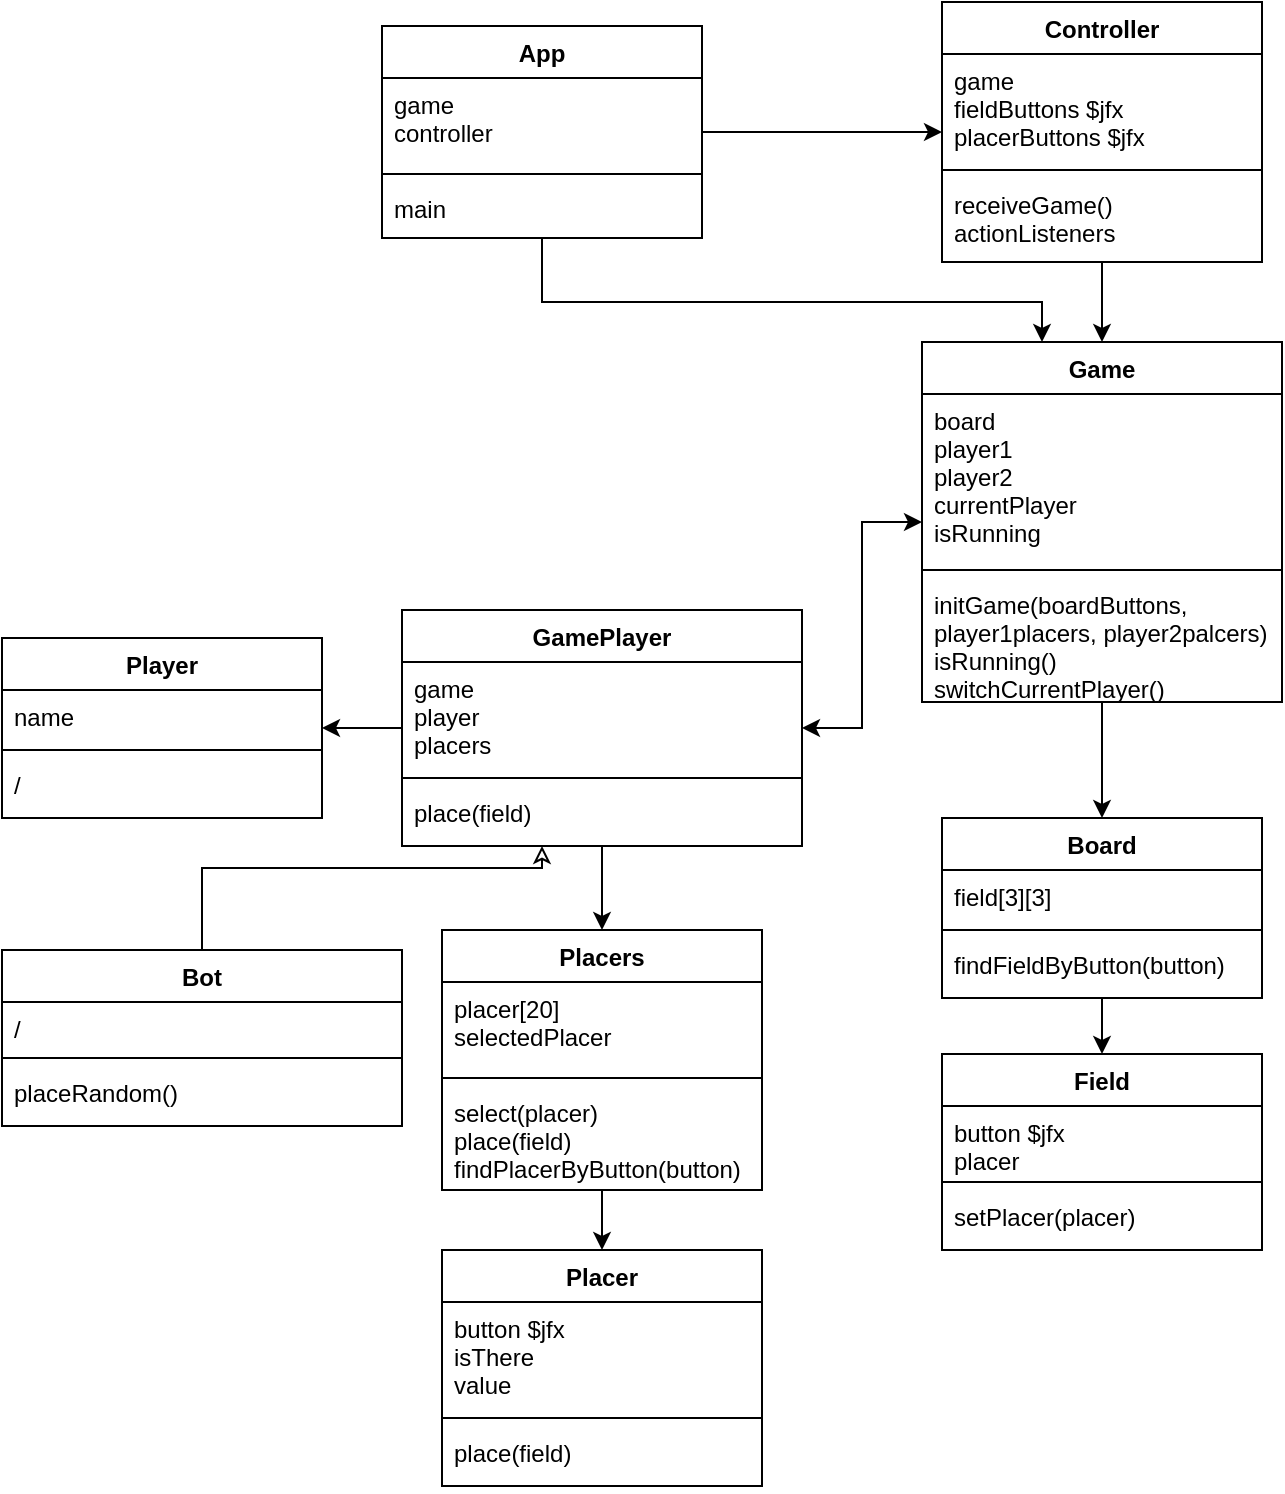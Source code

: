 <mxfile version="13.9.9" type="device"><diagram id="C5RBs43oDa-KdzZeNtuy" name="Page-1"><mxGraphModel dx="1182" dy="792" grid="1" gridSize="10" guides="1" tooltips="1" connect="1" arrows="1" fold="1" page="1" pageScale="1" pageWidth="827" pageHeight="1169" math="0" shadow="0"><root><mxCell id="WIyWlLk6GJQsqaUBKTNV-0"/><mxCell id="WIyWlLk6GJQsqaUBKTNV-1" parent="WIyWlLk6GJQsqaUBKTNV-0"/><mxCell id="V_XtUlrE618U3Vzqq6me-0" value="Player" style="swimlane;fontStyle=1;align=center;verticalAlign=top;childLayout=stackLayout;horizontal=1;startSize=26;horizontalStack=0;resizeParent=1;resizeParentMax=0;resizeLast=0;collapsible=1;marginBottom=0;" parent="WIyWlLk6GJQsqaUBKTNV-1" vertex="1"><mxGeometry x="80" y="358" width="160" height="90" as="geometry"/></mxCell><mxCell id="V_XtUlrE618U3Vzqq6me-1" value="name" style="text;strokeColor=none;fillColor=none;align=left;verticalAlign=top;spacingLeft=4;spacingRight=4;overflow=hidden;rotatable=0;points=[[0,0.5],[1,0.5]];portConstraint=eastwest;" parent="V_XtUlrE618U3Vzqq6me-0" vertex="1"><mxGeometry y="26" width="160" height="26" as="geometry"/></mxCell><mxCell id="V_XtUlrE618U3Vzqq6me-2" value="" style="line;strokeWidth=1;fillColor=none;align=left;verticalAlign=middle;spacingTop=-1;spacingLeft=3;spacingRight=3;rotatable=0;labelPosition=right;points=[];portConstraint=eastwest;" parent="V_XtUlrE618U3Vzqq6me-0" vertex="1"><mxGeometry y="52" width="160" height="8" as="geometry"/></mxCell><mxCell id="V_XtUlrE618U3Vzqq6me-3" value="/" style="text;strokeColor=none;fillColor=none;align=left;verticalAlign=top;spacingLeft=4;spacingRight=4;overflow=hidden;rotatable=0;points=[[0,0.5],[1,0.5]];portConstraint=eastwest;" parent="V_XtUlrE618U3Vzqq6me-0" vertex="1"><mxGeometry y="60" width="160" height="30" as="geometry"/></mxCell><mxCell id="V_XtUlrE618U3Vzqq6me-34" style="edgeStyle=orthogonalEdgeStyle;rounded=0;orthogonalLoop=1;jettySize=auto;html=1;endArrow=classic;endFill=1;" parent="WIyWlLk6GJQsqaUBKTNV-1" source="V_XtUlrE618U3Vzqq6me-4" target="V_XtUlrE618U3Vzqq6me-0" edge="1"><mxGeometry relative="1" as="geometry"/></mxCell><mxCell id="V_XtUlrE618U3Vzqq6me-38" style="edgeStyle=orthogonalEdgeStyle;rounded=0;orthogonalLoop=1;jettySize=auto;html=1;endArrow=classic;endFill=1;" parent="WIyWlLk6GJQsqaUBKTNV-1" source="V_XtUlrE618U3Vzqq6me-4" target="V_XtUlrE618U3Vzqq6me-24" edge="1"><mxGeometry relative="1" as="geometry"/></mxCell><mxCell id="V_XtUlrE618U3Vzqq6me-4" value="GamePlayer" style="swimlane;fontStyle=1;align=center;verticalAlign=top;childLayout=stackLayout;horizontal=1;startSize=26;horizontalStack=0;resizeParent=1;resizeParentMax=0;resizeLast=0;collapsible=1;marginBottom=0;" parent="WIyWlLk6GJQsqaUBKTNV-1" vertex="1"><mxGeometry x="280" y="344" width="200" height="118" as="geometry"><mxRectangle x="220" y="360" width="100" height="26" as="alternateBounds"/></mxGeometry></mxCell><mxCell id="V_XtUlrE618U3Vzqq6me-5" value="game&#10;player&#10;placers" style="text;strokeColor=none;fillColor=none;align=left;verticalAlign=top;spacingLeft=4;spacingRight=4;overflow=hidden;rotatable=0;points=[[0,0.5],[1,0.5]];portConstraint=eastwest;" parent="V_XtUlrE618U3Vzqq6me-4" vertex="1"><mxGeometry y="26" width="200" height="54" as="geometry"/></mxCell><mxCell id="V_XtUlrE618U3Vzqq6me-6" value="" style="line;strokeWidth=1;fillColor=none;align=left;verticalAlign=middle;spacingTop=-1;spacingLeft=3;spacingRight=3;rotatable=0;labelPosition=right;points=[];portConstraint=eastwest;" parent="V_XtUlrE618U3Vzqq6me-4" vertex="1"><mxGeometry y="80" width="200" height="8" as="geometry"/></mxCell><mxCell id="V_XtUlrE618U3Vzqq6me-7" value="place(field)" style="text;strokeColor=none;fillColor=none;align=left;verticalAlign=top;spacingLeft=4;spacingRight=4;overflow=hidden;rotatable=0;points=[[0,0.5],[1,0.5]];portConstraint=eastwest;" parent="V_XtUlrE618U3Vzqq6me-4" vertex="1"><mxGeometry y="88" width="200" height="30" as="geometry"/></mxCell><mxCell id="V_XtUlrE618U3Vzqq6me-8" value="Field" style="swimlane;fontStyle=1;align=center;verticalAlign=top;childLayout=stackLayout;horizontal=1;startSize=26;horizontalStack=0;resizeParent=1;resizeParentMax=0;resizeLast=0;collapsible=1;marginBottom=0;" parent="WIyWlLk6GJQsqaUBKTNV-1" vertex="1"><mxGeometry x="550" y="566" width="160" height="98" as="geometry"/></mxCell><mxCell id="V_XtUlrE618U3Vzqq6me-9" value="button $jfx&#10;placer" style="text;strokeColor=none;fillColor=none;align=left;verticalAlign=top;spacingLeft=4;spacingRight=4;overflow=hidden;rotatable=0;points=[[0,0.5],[1,0.5]];portConstraint=eastwest;" parent="V_XtUlrE618U3Vzqq6me-8" vertex="1"><mxGeometry y="26" width="160" height="34" as="geometry"/></mxCell><mxCell id="V_XtUlrE618U3Vzqq6me-10" value="" style="line;strokeWidth=1;fillColor=none;align=left;verticalAlign=middle;spacingTop=-1;spacingLeft=3;spacingRight=3;rotatable=0;labelPosition=right;points=[];portConstraint=eastwest;" parent="V_XtUlrE618U3Vzqq6me-8" vertex="1"><mxGeometry y="60" width="160" height="8" as="geometry"/></mxCell><mxCell id="V_XtUlrE618U3Vzqq6me-11" value="setPlacer(placer)" style="text;strokeColor=none;fillColor=none;align=left;verticalAlign=top;spacingLeft=4;spacingRight=4;overflow=hidden;rotatable=0;points=[[0,0.5],[1,0.5]];portConstraint=eastwest;" parent="V_XtUlrE618U3Vzqq6me-8" vertex="1"><mxGeometry y="68" width="160" height="30" as="geometry"/></mxCell><mxCell id="V_XtUlrE618U3Vzqq6me-37" style="edgeStyle=orthogonalEdgeStyle;rounded=0;orthogonalLoop=1;jettySize=auto;html=1;endArrow=classic;endFill=1;" parent="WIyWlLk6GJQsqaUBKTNV-1" source="V_XtUlrE618U3Vzqq6me-12" target="V_XtUlrE618U3Vzqq6me-8" edge="1"><mxGeometry relative="1" as="geometry"/></mxCell><mxCell id="V_XtUlrE618U3Vzqq6me-12" value="Board" style="swimlane;fontStyle=1;align=center;verticalAlign=top;childLayout=stackLayout;horizontal=1;startSize=26;horizontalStack=0;resizeParent=1;resizeParentMax=0;resizeLast=0;collapsible=1;marginBottom=0;" parent="WIyWlLk6GJQsqaUBKTNV-1" vertex="1"><mxGeometry x="550" y="448" width="160" height="90" as="geometry"/></mxCell><mxCell id="V_XtUlrE618U3Vzqq6me-13" value="field[3][3]" style="text;strokeColor=none;fillColor=none;align=left;verticalAlign=top;spacingLeft=4;spacingRight=4;overflow=hidden;rotatable=0;points=[[0,0.5],[1,0.5]];portConstraint=eastwest;" parent="V_XtUlrE618U3Vzqq6me-12" vertex="1"><mxGeometry y="26" width="160" height="26" as="geometry"/></mxCell><mxCell id="V_XtUlrE618U3Vzqq6me-14" value="" style="line;strokeWidth=1;fillColor=none;align=left;verticalAlign=middle;spacingTop=-1;spacingLeft=3;spacingRight=3;rotatable=0;labelPosition=right;points=[];portConstraint=eastwest;" parent="V_XtUlrE618U3Vzqq6me-12" vertex="1"><mxGeometry y="52" width="160" height="8" as="geometry"/></mxCell><mxCell id="V_XtUlrE618U3Vzqq6me-15" value="findFieldByButton(button)" style="text;strokeColor=none;fillColor=none;align=left;verticalAlign=top;spacingLeft=4;spacingRight=4;overflow=hidden;rotatable=0;points=[[0,0.5],[1,0.5]];portConstraint=eastwest;" parent="V_XtUlrE618U3Vzqq6me-12" vertex="1"><mxGeometry y="60" width="160" height="30" as="geometry"/></mxCell><mxCell id="V_XtUlrE618U3Vzqq6me-35" style="edgeStyle=orthogonalEdgeStyle;rounded=0;orthogonalLoop=1;jettySize=auto;html=1;endArrow=classic;endFill=1;startArrow=classic;startFill=1;" parent="WIyWlLk6GJQsqaUBKTNV-1" source="V_XtUlrE618U3Vzqq6me-16" target="V_XtUlrE618U3Vzqq6me-4" edge="1"><mxGeometry relative="1" as="geometry"/></mxCell><mxCell id="V_XtUlrE618U3Vzqq6me-36" style="edgeStyle=orthogonalEdgeStyle;rounded=0;orthogonalLoop=1;jettySize=auto;html=1;endArrow=classic;endFill=1;" parent="WIyWlLk6GJQsqaUBKTNV-1" source="V_XtUlrE618U3Vzqq6me-16" target="V_XtUlrE618U3Vzqq6me-12" edge="1"><mxGeometry relative="1" as="geometry"/></mxCell><mxCell id="V_XtUlrE618U3Vzqq6me-16" value="Game" style="swimlane;fontStyle=1;align=center;verticalAlign=top;childLayout=stackLayout;horizontal=1;startSize=26;horizontalStack=0;resizeParent=1;resizeParentMax=0;resizeLast=0;collapsible=1;marginBottom=0;" parent="WIyWlLk6GJQsqaUBKTNV-1" vertex="1"><mxGeometry x="540" y="210" width="180" height="180" as="geometry"><mxRectangle x="480" y="240" width="70" height="26" as="alternateBounds"/></mxGeometry></mxCell><mxCell id="V_XtUlrE618U3Vzqq6me-17" value="board&#10;player1&#10;player2&#10;currentPlayer&#10;isRunning" style="text;strokeColor=none;fillColor=none;align=left;verticalAlign=top;spacingLeft=4;spacingRight=4;overflow=hidden;rotatable=0;points=[[0,0.5],[1,0.5]];portConstraint=eastwest;" parent="V_XtUlrE618U3Vzqq6me-16" vertex="1"><mxGeometry y="26" width="180" height="84" as="geometry"/></mxCell><mxCell id="V_XtUlrE618U3Vzqq6me-18" value="" style="line;strokeWidth=1;fillColor=none;align=left;verticalAlign=middle;spacingTop=-1;spacingLeft=3;spacingRight=3;rotatable=0;labelPosition=right;points=[];portConstraint=eastwest;" parent="V_XtUlrE618U3Vzqq6me-16" vertex="1"><mxGeometry y="110" width="180" height="8" as="geometry"/></mxCell><mxCell id="V_XtUlrE618U3Vzqq6me-19" value="initGame(boardButtons,&#10;player1placers, player2palcers)&#10;isRunning()&#10;switchCurrentPlayer()" style="text;strokeColor=none;fillColor=none;align=left;verticalAlign=top;spacingLeft=4;spacingRight=4;overflow=hidden;rotatable=0;points=[[0,0.5],[1,0.5]];portConstraint=eastwest;" parent="V_XtUlrE618U3Vzqq6me-16" vertex="1"><mxGeometry y="118" width="180" height="62" as="geometry"/></mxCell><mxCell id="V_XtUlrE618U3Vzqq6me-20" value="Placer" style="swimlane;fontStyle=1;align=center;verticalAlign=top;childLayout=stackLayout;horizontal=1;startSize=26;horizontalStack=0;resizeParent=1;resizeParentMax=0;resizeLast=0;collapsible=1;marginBottom=0;" parent="WIyWlLk6GJQsqaUBKTNV-1" vertex="1"><mxGeometry x="300" y="664" width="160" height="118" as="geometry"/></mxCell><mxCell id="V_XtUlrE618U3Vzqq6me-21" value="button $jfx&#10;isThere&#10;value" style="text;strokeColor=none;fillColor=none;align=left;verticalAlign=top;spacingLeft=4;spacingRight=4;overflow=hidden;rotatable=0;points=[[0,0.5],[1,0.5]];portConstraint=eastwest;" parent="V_XtUlrE618U3Vzqq6me-20" vertex="1"><mxGeometry y="26" width="160" height="54" as="geometry"/></mxCell><mxCell id="V_XtUlrE618U3Vzqq6me-22" value="" style="line;strokeWidth=1;fillColor=none;align=left;verticalAlign=middle;spacingTop=-1;spacingLeft=3;spacingRight=3;rotatable=0;labelPosition=right;points=[];portConstraint=eastwest;" parent="V_XtUlrE618U3Vzqq6me-20" vertex="1"><mxGeometry y="80" width="160" height="8" as="geometry"/></mxCell><mxCell id="V_XtUlrE618U3Vzqq6me-23" value="place(field)" style="text;strokeColor=none;fillColor=none;align=left;verticalAlign=top;spacingLeft=4;spacingRight=4;overflow=hidden;rotatable=0;points=[[0,0.5],[1,0.5]];portConstraint=eastwest;" parent="V_XtUlrE618U3Vzqq6me-20" vertex="1"><mxGeometry y="88" width="160" height="30" as="geometry"/></mxCell><mxCell id="V_XtUlrE618U3Vzqq6me-39" style="edgeStyle=orthogonalEdgeStyle;rounded=0;orthogonalLoop=1;jettySize=auto;html=1;endArrow=classic;endFill=1;" parent="WIyWlLk6GJQsqaUBKTNV-1" source="V_XtUlrE618U3Vzqq6me-24" target="V_XtUlrE618U3Vzqq6me-20" edge="1"><mxGeometry relative="1" as="geometry"/></mxCell><mxCell id="V_XtUlrE618U3Vzqq6me-24" value="Placers" style="swimlane;fontStyle=1;align=center;verticalAlign=top;childLayout=stackLayout;horizontal=1;startSize=26;horizontalStack=0;resizeParent=1;resizeParentMax=0;resizeLast=0;collapsible=1;marginBottom=0;" parent="WIyWlLk6GJQsqaUBKTNV-1" vertex="1"><mxGeometry x="300" y="504" width="160" height="130" as="geometry"/></mxCell><mxCell id="V_XtUlrE618U3Vzqq6me-25" value="placer[20]&#10;selectedPlacer" style="text;strokeColor=none;fillColor=none;align=left;verticalAlign=top;spacingLeft=4;spacingRight=4;overflow=hidden;rotatable=0;points=[[0,0.5],[1,0.5]];portConstraint=eastwest;" parent="V_XtUlrE618U3Vzqq6me-24" vertex="1"><mxGeometry y="26" width="160" height="44" as="geometry"/></mxCell><mxCell id="V_XtUlrE618U3Vzqq6me-26" value="" style="line;strokeWidth=1;fillColor=none;align=left;verticalAlign=middle;spacingTop=-1;spacingLeft=3;spacingRight=3;rotatable=0;labelPosition=right;points=[];portConstraint=eastwest;" parent="V_XtUlrE618U3Vzqq6me-24" vertex="1"><mxGeometry y="70" width="160" height="8" as="geometry"/></mxCell><mxCell id="V_XtUlrE618U3Vzqq6me-27" value="select(placer)&#10;place(field)&#10;findPlacerByButton(button)" style="text;strokeColor=none;fillColor=none;align=left;verticalAlign=top;spacingLeft=4;spacingRight=4;overflow=hidden;rotatable=0;points=[[0,0.5],[1,0.5]];portConstraint=eastwest;" parent="V_XtUlrE618U3Vzqq6me-24" vertex="1"><mxGeometry y="78" width="160" height="52" as="geometry"/></mxCell><mxCell id="V_XtUlrE618U3Vzqq6me-44" style="edgeStyle=orthogonalEdgeStyle;rounded=0;orthogonalLoop=1;jettySize=auto;html=1;endArrow=classic;endFill=1;" parent="WIyWlLk6GJQsqaUBKTNV-1" source="V_XtUlrE618U3Vzqq6me-40" target="V_XtUlrE618U3Vzqq6me-16" edge="1"><mxGeometry relative="1" as="geometry"/></mxCell><mxCell id="V_XtUlrE618U3Vzqq6me-40" value="Controller" style="swimlane;fontStyle=1;align=center;verticalAlign=top;childLayout=stackLayout;horizontal=1;startSize=26;horizontalStack=0;resizeParent=1;resizeParentMax=0;resizeLast=0;collapsible=1;marginBottom=0;" parent="WIyWlLk6GJQsqaUBKTNV-1" vertex="1"><mxGeometry x="550" y="40" width="160" height="130" as="geometry"/></mxCell><mxCell id="V_XtUlrE618U3Vzqq6me-41" value="game&#10;fieldButtons $jfx&#10;placerButtons $jfx" style="text;strokeColor=none;fillColor=none;align=left;verticalAlign=top;spacingLeft=4;spacingRight=4;overflow=hidden;rotatable=0;points=[[0,0.5],[1,0.5]];portConstraint=eastwest;" parent="V_XtUlrE618U3Vzqq6me-40" vertex="1"><mxGeometry y="26" width="160" height="54" as="geometry"/></mxCell><mxCell id="V_XtUlrE618U3Vzqq6me-42" value="" style="line;strokeWidth=1;fillColor=none;align=left;verticalAlign=middle;spacingTop=-1;spacingLeft=3;spacingRight=3;rotatable=0;labelPosition=right;points=[];portConstraint=eastwest;" parent="V_XtUlrE618U3Vzqq6me-40" vertex="1"><mxGeometry y="80" width="160" height="8" as="geometry"/></mxCell><mxCell id="V_XtUlrE618U3Vzqq6me-43" value="receiveGame()&#10;actionListeners" style="text;strokeColor=none;fillColor=none;align=left;verticalAlign=top;spacingLeft=4;spacingRight=4;overflow=hidden;rotatable=0;points=[[0,0.5],[1,0.5]];portConstraint=eastwest;" parent="V_XtUlrE618U3Vzqq6me-40" vertex="1"><mxGeometry y="88" width="160" height="42" as="geometry"/></mxCell><mxCell id="V_XtUlrE618U3Vzqq6me-49" style="edgeStyle=orthogonalEdgeStyle;rounded=0;orthogonalLoop=1;jettySize=auto;html=1;endArrow=classic;endFill=0;" parent="WIyWlLk6GJQsqaUBKTNV-1" source="V_XtUlrE618U3Vzqq6me-45" target="V_XtUlrE618U3Vzqq6me-4" edge="1"><mxGeometry relative="1" as="geometry"><Array as="points"><mxPoint x="180" y="473"/><mxPoint x="350" y="473"/></Array></mxGeometry></mxCell><mxCell id="V_XtUlrE618U3Vzqq6me-45" value="Bot" style="swimlane;fontStyle=1;align=center;verticalAlign=top;childLayout=stackLayout;horizontal=1;startSize=26;horizontalStack=0;resizeParent=1;resizeParentMax=0;resizeLast=0;collapsible=1;marginBottom=0;" parent="WIyWlLk6GJQsqaUBKTNV-1" vertex="1"><mxGeometry x="80" y="514" width="200" height="88" as="geometry"/></mxCell><mxCell id="V_XtUlrE618U3Vzqq6me-46" value="/" style="text;strokeColor=none;fillColor=none;align=left;verticalAlign=top;spacingLeft=4;spacingRight=4;overflow=hidden;rotatable=0;points=[[0,0.5],[1,0.5]];portConstraint=eastwest;" parent="V_XtUlrE618U3Vzqq6me-45" vertex="1"><mxGeometry y="26" width="200" height="24" as="geometry"/></mxCell><mxCell id="V_XtUlrE618U3Vzqq6me-47" value="" style="line;strokeWidth=1;fillColor=none;align=left;verticalAlign=middle;spacingTop=-1;spacingLeft=3;spacingRight=3;rotatable=0;labelPosition=right;points=[];portConstraint=eastwest;" parent="V_XtUlrE618U3Vzqq6me-45" vertex="1"><mxGeometry y="50" width="200" height="8" as="geometry"/></mxCell><mxCell id="V_XtUlrE618U3Vzqq6me-48" value="placeRandom()" style="text;strokeColor=none;fillColor=none;align=left;verticalAlign=top;spacingLeft=4;spacingRight=4;overflow=hidden;rotatable=0;points=[[0,0.5],[1,0.5]];portConstraint=eastwest;" parent="V_XtUlrE618U3Vzqq6me-45" vertex="1"><mxGeometry y="58" width="200" height="30" as="geometry"/></mxCell><mxCell id="V_XtUlrE618U3Vzqq6me-55" style="edgeStyle=orthogonalEdgeStyle;rounded=0;orthogonalLoop=1;jettySize=auto;html=1;endArrow=classic;endFill=1;" parent="WIyWlLk6GJQsqaUBKTNV-1" source="V_XtUlrE618U3Vzqq6me-50" target="V_XtUlrE618U3Vzqq6me-40" edge="1"><mxGeometry relative="1" as="geometry"/></mxCell><mxCell id="V_XtUlrE618U3Vzqq6me-57" style="edgeStyle=orthogonalEdgeStyle;rounded=0;orthogonalLoop=1;jettySize=auto;html=1;endArrow=classic;endFill=1;" parent="WIyWlLk6GJQsqaUBKTNV-1" source="V_XtUlrE618U3Vzqq6me-50" target="V_XtUlrE618U3Vzqq6me-16" edge="1"><mxGeometry relative="1" as="geometry"><Array as="points"><mxPoint x="350" y="190"/><mxPoint x="600" y="190"/></Array></mxGeometry></mxCell><mxCell id="V_XtUlrE618U3Vzqq6me-50" value="App" style="swimlane;fontStyle=1;align=center;verticalAlign=top;childLayout=stackLayout;horizontal=1;startSize=26;horizontalStack=0;resizeParent=1;resizeParentMax=0;resizeLast=0;collapsible=1;marginBottom=0;" parent="WIyWlLk6GJQsqaUBKTNV-1" vertex="1"><mxGeometry x="270" y="52" width="160" height="106" as="geometry"/></mxCell><mxCell id="V_XtUlrE618U3Vzqq6me-51" value="game&#10;controller" style="text;strokeColor=none;fillColor=none;align=left;verticalAlign=top;spacingLeft=4;spacingRight=4;overflow=hidden;rotatable=0;points=[[0,0.5],[1,0.5]];portConstraint=eastwest;" parent="V_XtUlrE618U3Vzqq6me-50" vertex="1"><mxGeometry y="26" width="160" height="44" as="geometry"/></mxCell><mxCell id="V_XtUlrE618U3Vzqq6me-52" value="" style="line;strokeWidth=1;fillColor=none;align=left;verticalAlign=middle;spacingTop=-1;spacingLeft=3;spacingRight=3;rotatable=0;labelPosition=right;points=[];portConstraint=eastwest;" parent="V_XtUlrE618U3Vzqq6me-50" vertex="1"><mxGeometry y="70" width="160" height="8" as="geometry"/></mxCell><mxCell id="V_XtUlrE618U3Vzqq6me-53" value="main" style="text;strokeColor=none;fillColor=none;align=left;verticalAlign=top;spacingLeft=4;spacingRight=4;overflow=hidden;rotatable=0;points=[[0,0.5],[1,0.5]];portConstraint=eastwest;" parent="V_XtUlrE618U3Vzqq6me-50" vertex="1"><mxGeometry y="78" width="160" height="28" as="geometry"/></mxCell></root></mxGraphModel></diagram></mxfile>